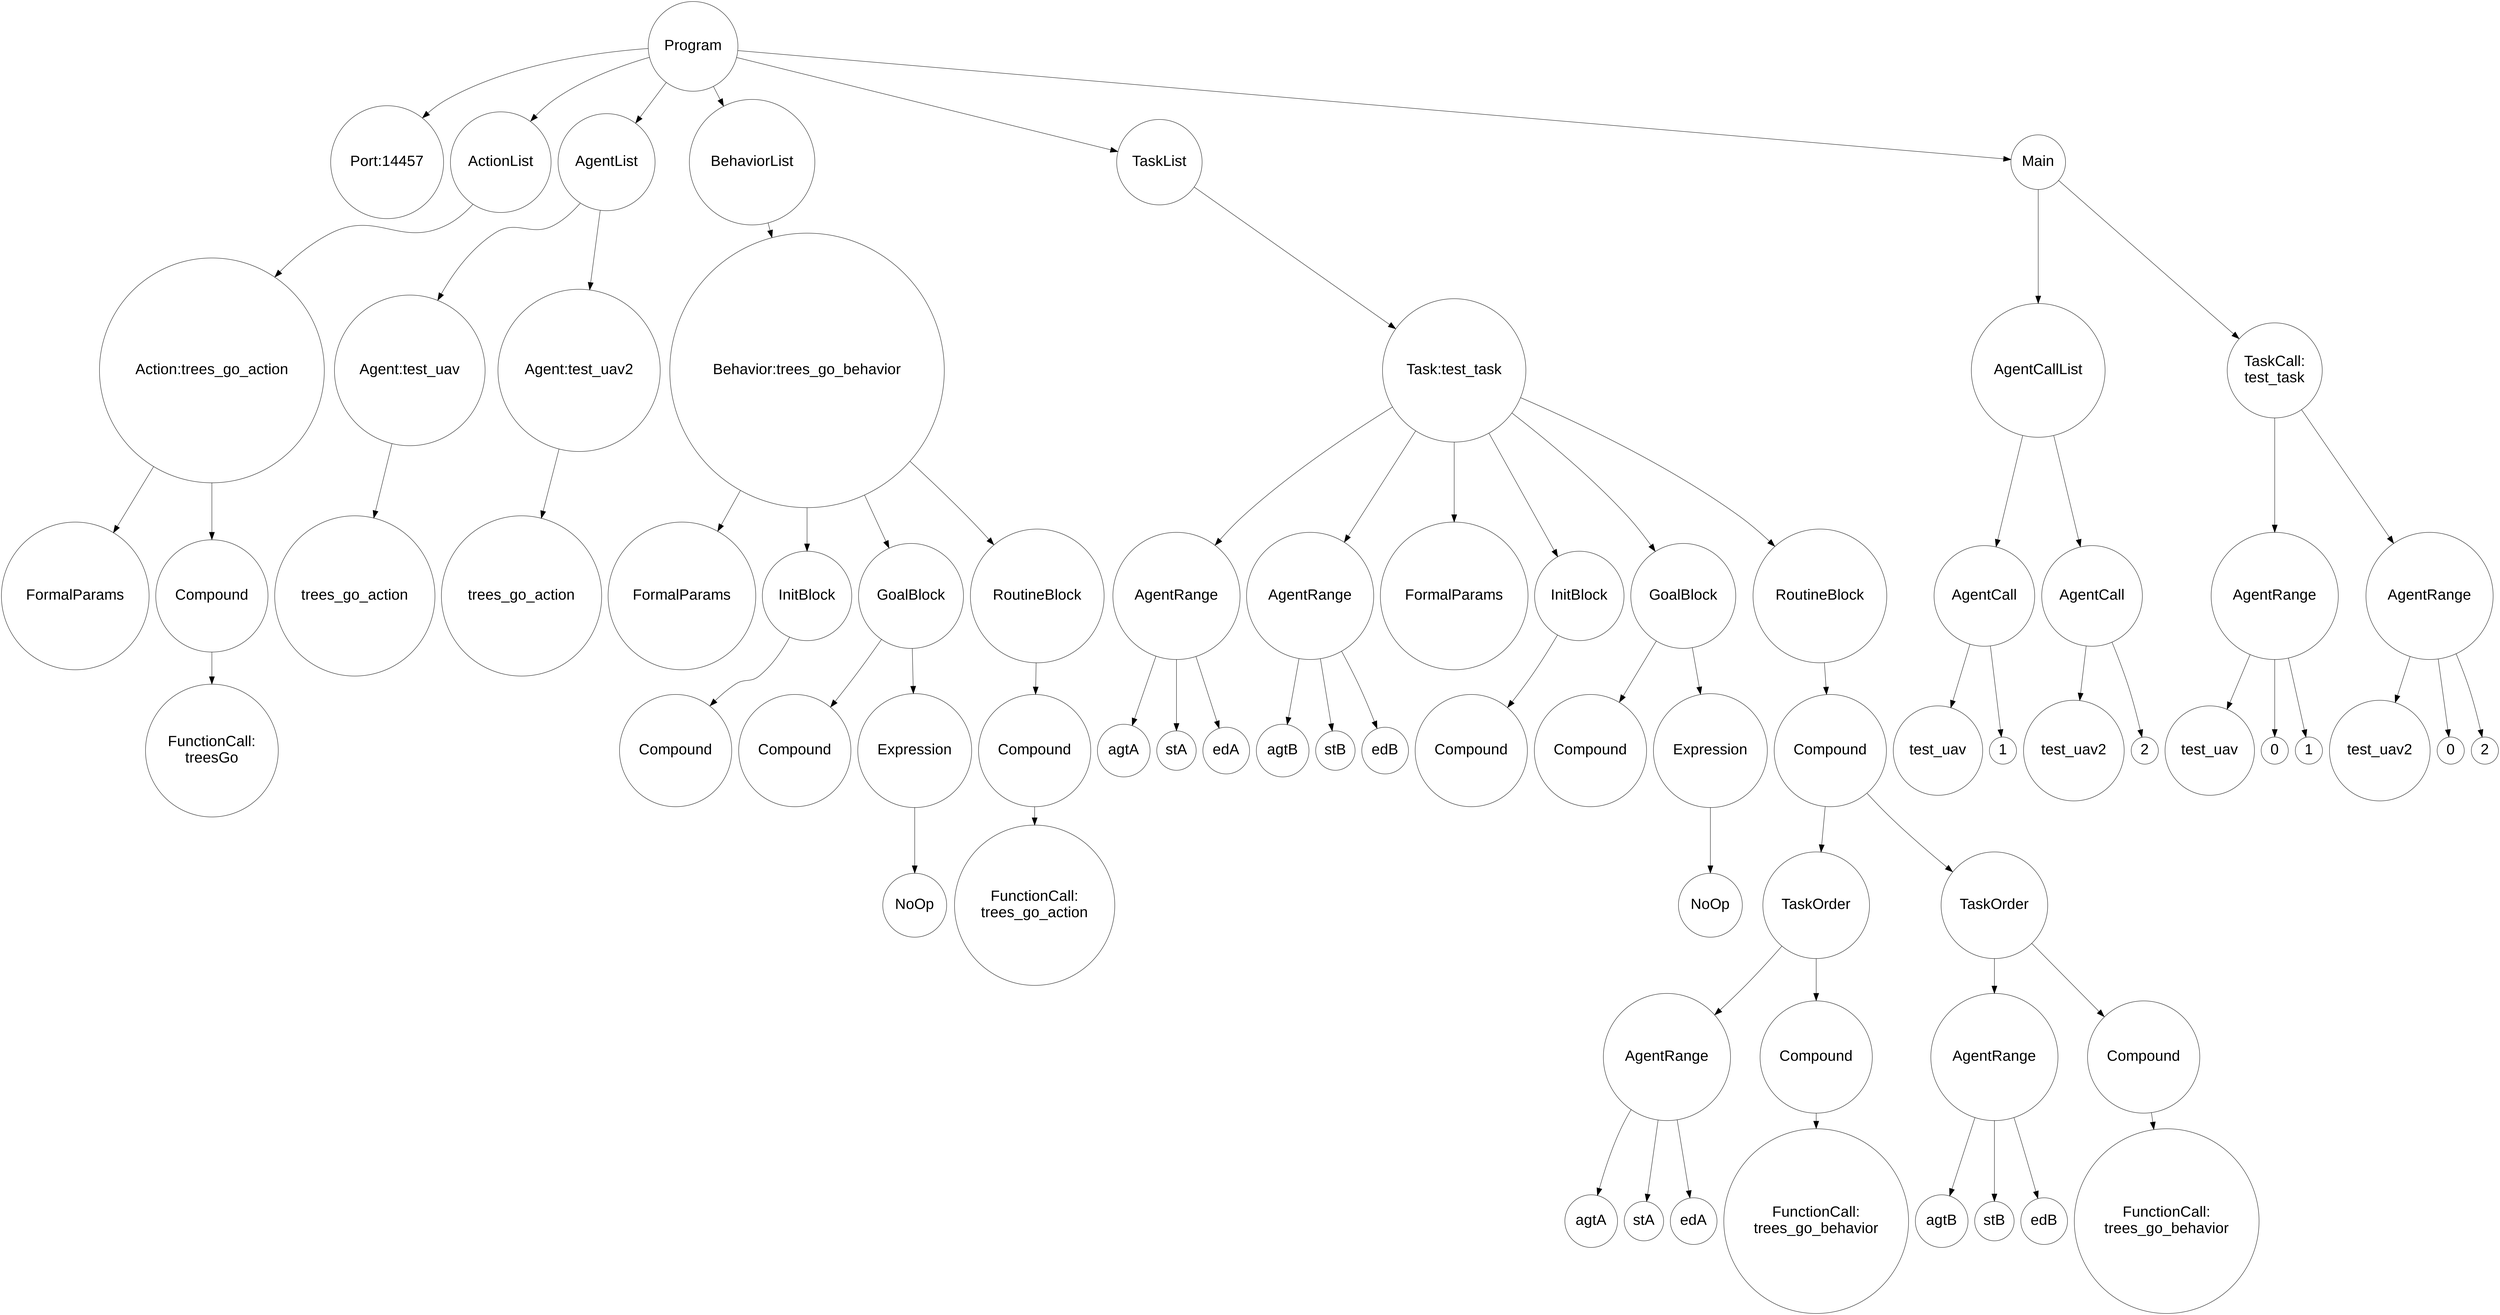 digraph astgraph {
  node [shape=circle, fontsize=40, fontname="Arial", height=.1, fontweight="bold"];
  ranksep=.3;
  edge [arrowsize=2]

  node1 [label="Program"]
  node2 [label="Port:14457"]
  node1 -> node2
  node3 [label="ActionList"]
  node4 [label="Action:trees_go_action"]
  node5 [label="FormalParams"]
  node4 -> node5
  node6 [label="Compound"]
  node7 [label="FunctionCall:
treesGo"]
  node6 -> node7
  node4 -> node6
  node3 -> node4
  node1 -> node3
  node8 [label="AgentList"]
  node9 [label="Agent:test_uav"]
  node10 [label="trees_go_action"]
  node9 -> node10
  node8 -> node9
  node11 [label="Agent:test_uav2"]
  node12 [label="trees_go_action"]
  node11 -> node12
  node8 -> node11
  node1 -> node8
  node13 [label="BehaviorList"]
  node14 [label="Behavior:trees_go_behavior"]
  node15 [label="FormalParams"]
  node14 -> node15
  node16 [label="InitBlock"]
  node17 [label="Compound"]
  node16 -> node17
  node14 -> node16
  node18 [label="GoalBlock"]
  node19 [label="Compound"]
  node18 -> node19
  node20 [label="Expression"]
  node21 [label="NoOp"]
  node20 -> node21
  node18 -> node20
  node14 -> node18
  node22 [label="RoutineBlock"]
  node23 [label="Compound"]
  node24 [label="FunctionCall:
trees_go_action"]
  node23 -> node24
  node22 -> node23
  node14 -> node22
  node13 -> node14
  node1 -> node13
  node25 [label="TaskList"]
  node26 [label="Task:test_task"]
  node27 [label="AgentRange"]
  node28 [label="agtA"]
  node27 -> node28
  node29 [label="stA"]
  node27 -> node29
  node30 [label="edA"]
  node27 -> node30
  node26 -> node27
  node31 [label="AgentRange"]
  node32 [label="agtB"]
  node31 -> node32
  node33 [label="stB"]
  node31 -> node33
  node34 [label="edB"]
  node31 -> node34
  node26 -> node31
  node35 [label="FormalParams"]
  node26 -> node35
  node36 [label="InitBlock"]
  node37 [label="Compound"]
  node36 -> node37
  node26 -> node36
  node38 [label="GoalBlock"]
  node39 [label="Compound"]
  node38 -> node39
  node40 [label="Expression"]
  node41 [label="NoOp"]
  node40 -> node41
  node38 -> node40
  node26 -> node38
  node42 [label="RoutineBlock"]
  node43 [label="Compound"]
  node44 [label="TaskOrder"]
  node45 [label="AgentRange"]
  node46 [label="agtA"]
  node45 -> node46
  node47 [label="stA"]
  node45 -> node47
  node48 [label="edA"]
  node45 -> node48
  node44 -> node45
  node49 [label="Compound"]
  node50 [label="FunctionCall:
trees_go_behavior"]
  node49 -> node50
  node44 -> node49
  node43 -> node44
  node51 [label="TaskOrder"]
  node52 [label="AgentRange"]
  node53 [label="agtB"]
  node52 -> node53
  node54 [label="stB"]
  node52 -> node54
  node55 [label="edB"]
  node52 -> node55
  node51 -> node52
  node56 [label="Compound"]
  node57 [label="FunctionCall:
trees_go_behavior"]
  node56 -> node57
  node51 -> node56
  node43 -> node51
  node42 -> node43
  node26 -> node42
  node25 -> node26
  node1 -> node25
  node58 [label="Main"]
  node59 [label="AgentCallList"]
  node60 [label="AgentCall"]
  node61 [label="test_uav"]
  node60 -> node61
  node62 [label="1"]
  node60 -> node62
  node59 -> node60
  node63 [label="AgentCall"]
  node64 [label="test_uav2"]
  node63 -> node64
  node65 [label="2"]
  node63 -> node65
  node59 -> node63
  node58 -> node59
  node66 [label="TaskCall:
test_task"]
  node67 [label="AgentRange"]
  node68 [label="test_uav"]
  node67 -> node68
  node69 [label="0"]
  node67 -> node69
  node70 [label="1"]
  node67 -> node70
  node66 -> node67
  node71 [label="AgentRange"]
  node72 [label="test_uav2"]
  node71 -> node72
  node73 [label="0"]
  node71 -> node73
  node74 [label="2"]
  node71 -> node74
  node66 -> node71
  node58 -> node66
  node1 -> node58
}